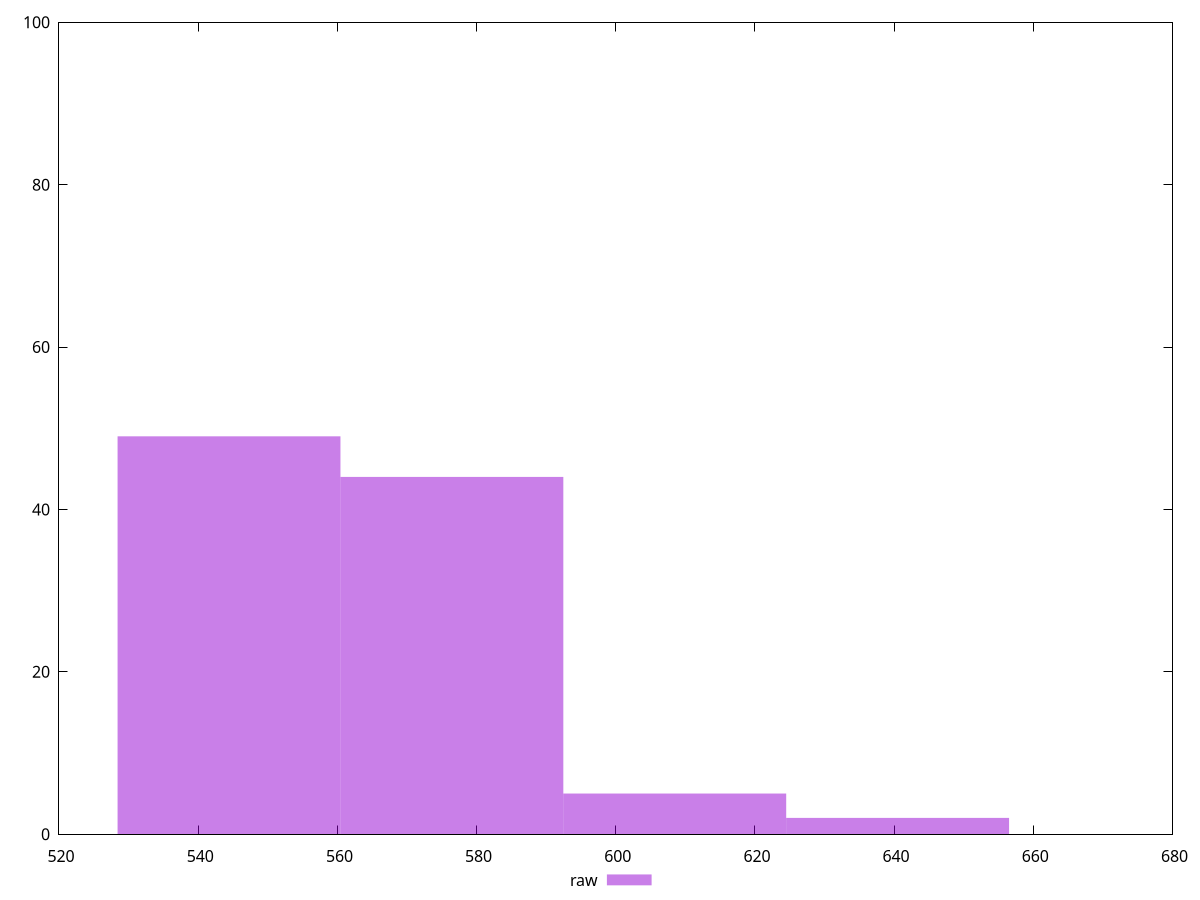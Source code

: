 reset
set terminal svg size 640, 490 enhanced background rgb 'white'
set output "reprap/bootup-time/samples/pages+cached/raw/histogram.svg"

$raw <<EOF
576.4544460559995 44
544.4291990528884 49
608.4796930591106 5
640.5049400622216 2
EOF

set key outside below
set boxwidth 32.02524700311108
set yrange [0:100]
set style fill transparent solid 0.5 noborder

plot \
  $raw title "raw" with boxes, \


reset